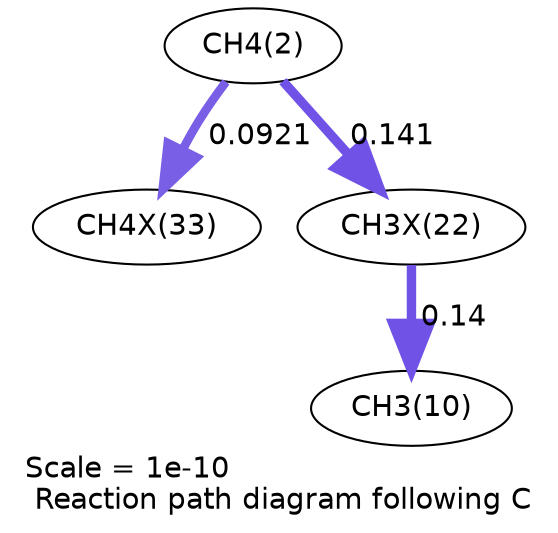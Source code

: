 digraph reaction_paths {
center=1;
s4 -> s46[fontname="Helvetica", penwidth=4.2, arrowsize=2.1, color="0.7, 0.592, 0.9"
, label=" 0.0921"];
s4 -> s42[fontname="Helvetica", penwidth=4.52, arrowsize=2.26, color="0.7, 0.641, 0.9"
, label=" 0.141"];
s42 -> s12[fontname="Helvetica", penwidth=4.52, arrowsize=2.26, color="0.7, 0.64, 0.9"
, label=" 0.14"];
s4 [ fontname="Helvetica", label="CH4(2)"];
s12 [ fontname="Helvetica", label="CH3(10)"];
s42 [ fontname="Helvetica", label="CH3X(22)"];
s46 [ fontname="Helvetica", label="CH4X(33)"];
 label = "Scale = 1e-10\l Reaction path diagram following C";
 fontname = "Helvetica";
}

